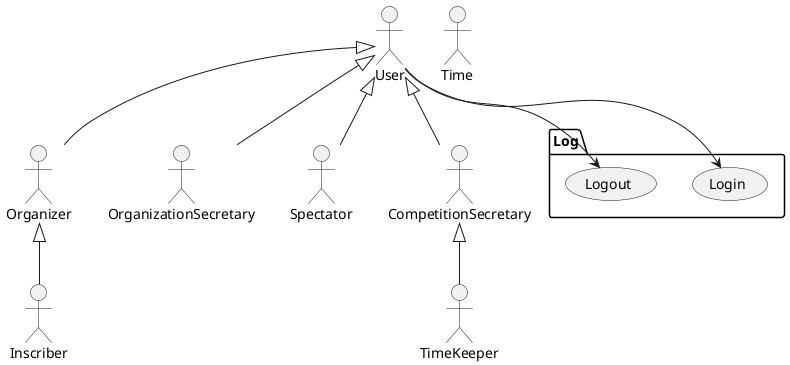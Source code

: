 @startuml

actor Organizer as Organizer
actor Inscriber as Inscriber
actor OrganizationSecretary as OrganizationSecretary
actor Time as Time
actor TimeKeeper as TimeKeeper
actor Spectator as Spectator
actor CompetitionSecretary as CompetitionSecretary
actor User

package Log {
  usecase Login as login
  usecase Logout as logout
}

User --> login
User --> logout

User <|-- Organizer
User <|-- OrganizationSecretary
User <|-- CompetitionSecretary
User <|-- Spectator
CompetitionSecretary <|-- TimeKeeper
Organizer <|-- Inscriber

newpage
left to right direction

'package AdminManagement {

  package Clubs_Management {
      usecase "Show clubs" as showClubs
      usecase "Edit club" as editClub
      usecase "Delete club" as deleteClub
  }

  package OrganizersManagement {
    usecase "Show organizers" as showOrganizers
    usecase "Edit organizer" as editOrganizer
    usecase "Delete organizer" as deleteOrganizer
  }

  package InscribersManagement {
    usecase "Show inscribers" as showInscribers
    usecase "Delete inscriber" as deleteInscriber
    usecase "Edit inscriber" as editInscriber
  }

  package CategoryManagement {
    usecase "Toggle category availability" as toggleCategory
    usecase "Delete category" as deleteCategory
    usecase "Edit category" as editCategory
    usecase "Show categories" as showCategories
  }
'}

OrganizationSecretary --> showClubs
OrganizationSecretary --> editClub
OrganizationSecretary --> deleteClub

OrganizationSecretary --> showOrganizers
OrganizationSecretary --> editOrganizer
OrganizationSecretary --> deleteOrganizer
OrganizationSecretary --> showOrganizers

OrganizationSecretary --> deleteInscriber
OrganizationSecretary --> editInscriber
OrganizationSecretary --> showInscribers

OrganizationSecretary --> deleteCategory
OrganizationSecretary --> editCategory
OrganizationSecretary --> toggleCategory
OrganizationSecretary --> showCategories

newpage
left to right direction

package COMPETITION_BUREAUCRACY {
  usecase "Open inscriptions" as openInscriptions
  usecase "Close inscriptions" as closeInscriptions

  usecase "Delete competition" as deleteCompetition
  usecase "Edit competition" as editCompetition
  note right of editCompetition: Actions in state diagram would be \n -Set competition organizer \n -Set inscription period \n -Set number of batches \n -Set location \n -Set date \n - Set type

  usecase "Draw lifters" as drawLifters
  usecase "Inscribe lifter" as inscribeLifter
  usecase "Delete lifter" as uninscribeLifter
  usecase "Show inscribed lifters" as showInscribedLifter
  usecase "Generate classifications" as generateClassification
  usecase "Show classifications" as showClassifications
}

Time --> closeInscriptions
Organizer --> closeInscriptions
Organizer --> openInscriptions
Organizer --> drawLifters
Organizer --> deleteCompetition
Organizer --> editCompetition
Organizer --> generateClassification
Organizer --> showClassifications

Inscriber --> inscribeLifter
Inscriber --> uninscribeLifter
Inscriber --> showInscribedLifter


newpage
left to right direction

package BATCH {
  usecase "Show batches" as showBatches
  usecase "Edit batch" as editBatch
  note right of editBatch : Actions to state diagram \n -Set location \n -Set start time \n -Set weighin time \n -Set technical officers \n -Set platform numbers \n -Set gender

  usecase "Delete batch" as deleteBatch
  usecase "Assign lifter to batch" as assignLifterToBatch
  usecase "Unassign lifter to batch" as unassignedLifterToBatch

  usecase "Show athlete category" as showAthleteCategory
  usecase "Set lift status" as setLiftStatus
  usecase "Set lift value" as setLiftValue

  usecase "Set lift weight change" as setLiftWeightChange
  usecase "Generate act" as generateBatchAct
  usecase "Download act" as downloadAct
  usecase "Introduce weighin data" as introduceWeighinData
  note right of introduceWeighinData: After weighin \n-opening snatch \n -clean&jerk \n -bodyweight \n must be edited

  usecase "Init Play" as initPlay
  usecase "Finish play" as finishPlay

}

Organizer --> showBatches
Organizer --> editBatch
Organizer --> assignLifterToBatch
Organizer --> unassignedLifterToBatch
Organizer --> deleteBatch
Organizer --> introduceWeighinData
Organizer --> downloadAct

CompetitionSecretary --> setLiftStatus
CompetitionSecretary --> setLiftValue
CompetitionSecretary --> generateBatchAct
CompetitionSecretary --> setLiftWeightChange
CompetitionSecretary --> showAthleteCategory
CompetitionSecretary --> initPlay
CompetitionSecretary --> finishPlay

newpage
left to right direction

package TIMER {
  usecase "Start timer" as startTimer
  usecase "Pause timer" as pauseTimer
  usecase "Resume timer" as resumeTimer
  usecase "Set timer duration" as setTimerDuration
  usecase "Stop timer" as stopTimer
}

TimeKeeper --> startTimer
TimeKeeper --> pauseTimer
TimeKeeper --> resumeTimer
TimeKeeper --> stopTimer
TimeKeeper --> setTimerDuration
Time --> stopTimer


newpage
left to right direction

package SPECTATOR_VIEW {
  usecase "Show competition inscription" as showCompetitionData
  usecase "Show batch inscriptions" as showBatchInscriptions
  usecase "Show batch weighins" as showBatchWeighins
  usecase "Show batch results" as showFinishedBatchsData
  usecase "Show live batch in play" as showLiveBatchInPlay
  usecase "Show results" as showResults
  usecase "Download results" as downloadResults
}
Spectator --> showCompetitionData
Spectator --> showBatchInscriptions
Spectator --> showBatchWeighins
Spectator --> showFinishedBatchsData
Spectator --> showLiveBatchInPlay
Spectator --> showResults
Spectator --> downloadResults

'secretario ponerle como herencia de timekeerper y quitar las relaciones com time
@enduml